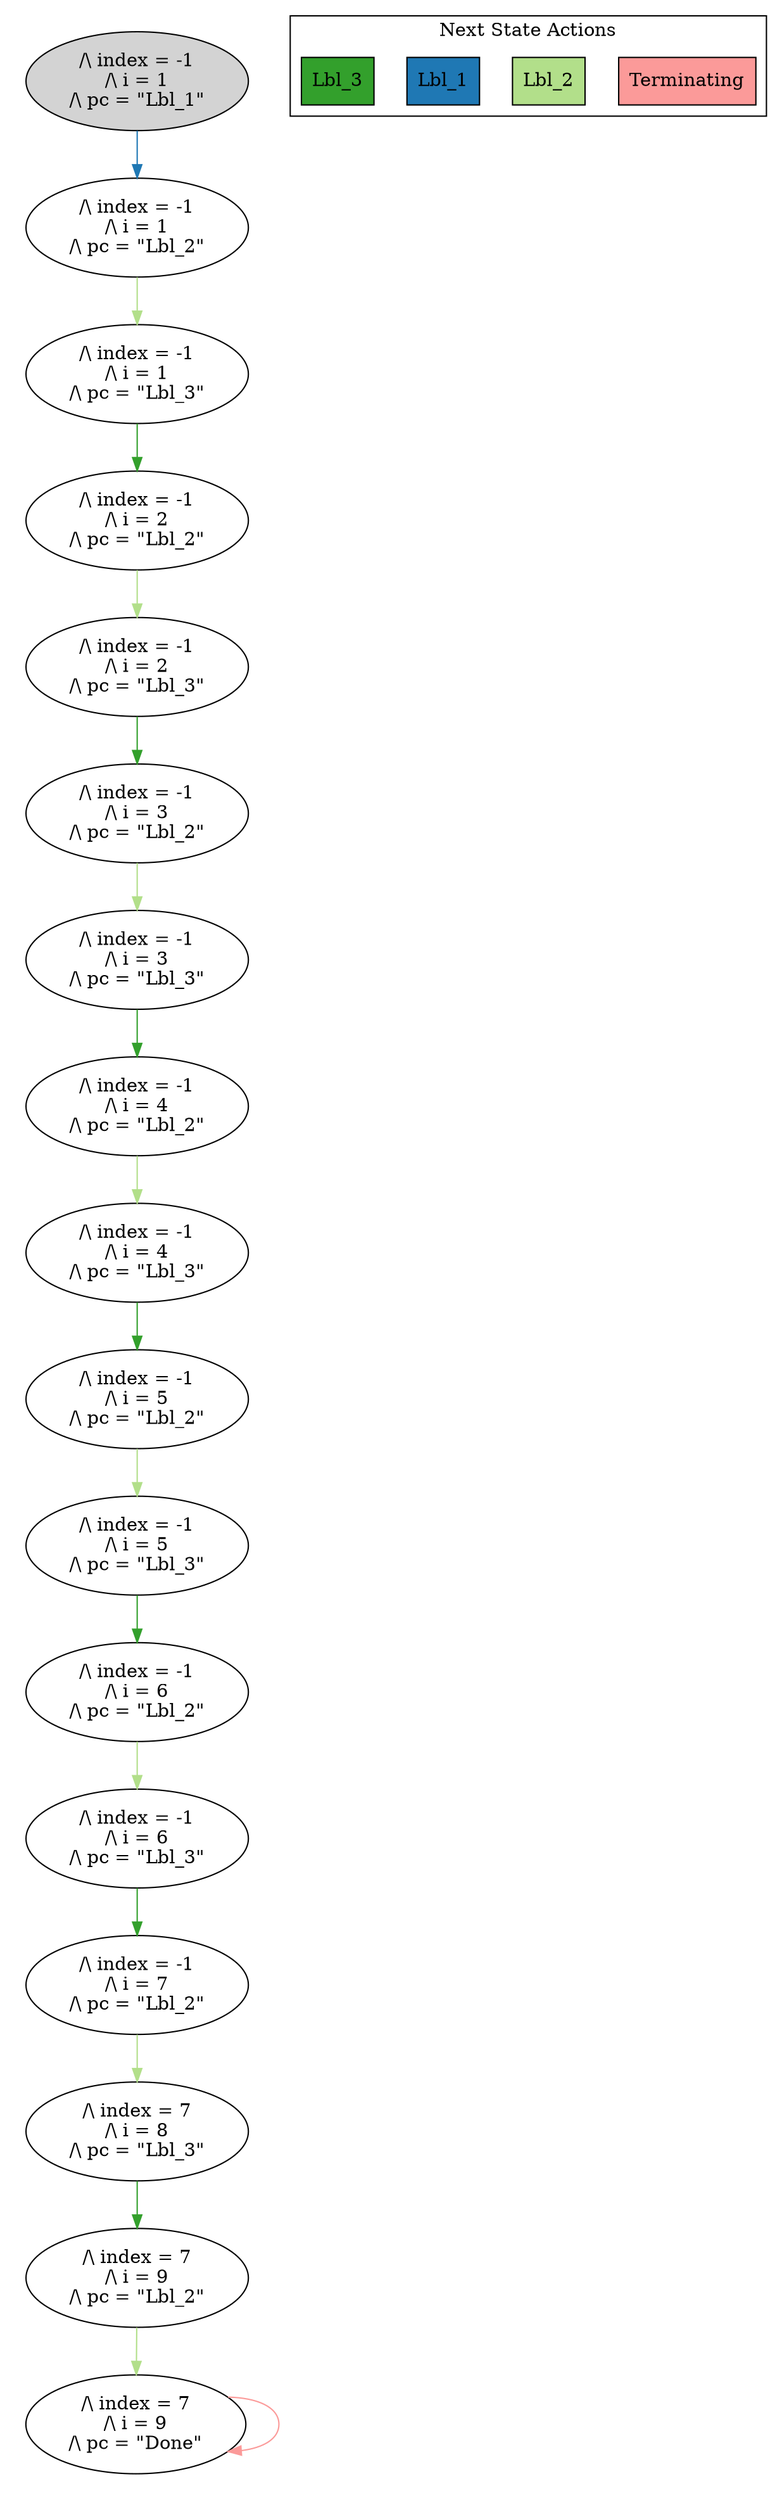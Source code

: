 strict digraph DiskGraph {
edge [colorscheme="paired12"]
nodesep=0.35;
subgraph cluster_graph {
color="white";
5487460754174930594 [label="/\\ index = -1\n/\\ i = 1\n/\\ pc = \"Lbl_1\"",style = filled]
5487460754174930594 -> 5450656891233286344 [label="",color="2",fontcolor="2"];
5450656891233286344 [label="/\\ index = -1\n/\\ i = 1\n/\\ pc = \"Lbl_2\""];
5450656891233286344 -> -6565451693727218123 [label="",color="3",fontcolor="3"];
-6565451693727218123 [label="/\\ index = -1\n/\\ i = 1\n/\\ pc = \"Lbl_3\""];
-6565451693727218123 -> 2992662017289044441 [label="",color="4",fontcolor="4"];
2992662017289044441 [label="/\\ index = -1\n/\\ i = 2\n/\\ pc = \"Lbl_2\""];
2992662017289044441 -> -4121257826120564956 [label="",color="3",fontcolor="3"];
-4121257826120564956 [label="/\\ index = -1\n/\\ i = 2\n/\\ pc = \"Lbl_3\""];
-4121257826120564956 -> -1897290963042035187 [label="",color="4",fontcolor="4"];
-1897290963042035187 [label="/\\ index = -1\n/\\ i = 3\n/\\ pc = \"Lbl_2\""];
-1897290963042035187 -> 787351497591203056 [label="",color="3",fontcolor="3"];
787351497591203056 [label="/\\ index = -1\n/\\ i = 3\n/\\ pc = \"Lbl_3\""];
787351497591203056 -> -1310255706803358725 [label="",color="4",fontcolor="4"];
-1310255706803358725 [label="/\\ index = -1\n/\\ i = 4\n/\\ pc = \"Lbl_2\""];
-1310255706803358725 -> 186691063456926982 [label="",color="3",fontcolor="3"];
186691063456926982 [label="/\\ index = -1\n/\\ i = 4\n/\\ pc = \"Lbl_3\""];
186691063456926982 -> 2446137068872394799 [label="",color="4",fontcolor="4"];
2446137068872394799 [label="/\\ index = -1\n/\\ i = 5\n/\\ pc = \"Lbl_2\""];
2446137068872394799 -> -3552170929443023150 [label="",color="3",fontcolor="3"];
-3552170929443023150 [label="/\\ index = -1\n/\\ i = 5\n/\\ pc = \"Lbl_3\""];
-3552170929443023150 -> 4890593755161301310 [label="",color="4",fontcolor="4"];
4890593755161301310 [label="/\\ index = -1\n/\\ i = 6\n/\\ pc = \"Lbl_2\""];
4890593755161301310 -> -6009865738679242813 [label="",color="3",fontcolor="3"];
-6009865738679242813 [label="/\\ index = -1\n/\\ i = 6\n/\\ pc = \"Lbl_3\""];
-6009865738679242813 -> -8071148930368189718 [label="",color="4",fontcolor="4"];
-8071148930368189718 [label="/\\ index = -1\n/\\ i = 7\n/\\ pc = \"Lbl_2\""];
-8071148930368189718 -> 67963940808275130 [label="",color="3",fontcolor="3"];
67963940808275130 [label="/\\ index = 7\n/\\ i = 8\n/\\ pc = \"Lbl_3\""];
67963940808275130 -> 2563774024713982355 [label="",color="4",fontcolor="4"];
2563774024713982355 [label="/\\ index = 7\n/\\ i = 9\n/\\ pc = \"Lbl_2\""];
2563774024713982355 -> -5497732549189432160 [label="",color="3",fontcolor="3"];
-5497732549189432160 [label="/\\ index = 7\n/\\ i = 9\n/\\ pc = \"Done\""];
-5497732549189432160 -> -5497732549189432160 [label="",color="5",fontcolor="5"];
{rank = same; 5487460754174930594;}
{rank = same; 5450656891233286344;}
{rank = same; -6565451693727218123;}
{rank = same; 2992662017289044441;}
{rank = same; -4121257826120564956;}
{rank = same; -1897290963042035187;}
{rank = same; 787351497591203056;}
{rank = same; -1310255706803358725;}
{rank = same; 186691063456926982;}
{rank = same; 2446137068872394799;}
{rank = same; -3552170929443023150;}
{rank = same; 4890593755161301310;}
{rank = same; -6009865738679242813;}
{rank = same; -8071148930368189718;}
{rank = same; 67963940808275130;}
{rank = same; 2563774024713982355;}
{rank = same; -5497732549189432160;}
}
subgraph cluster_legend {graph[style=bold];label = "Next State Actions" style="solid"
node [ labeljust="l",colorscheme="paired12",style=filled,shape=record ]
Terminating [label="Terminating",fillcolor=5]
Lbl_2 [label="Lbl_2",fillcolor=3]
Lbl_1 [label="Lbl_1",fillcolor=2]
Lbl_3 [label="Lbl_3",fillcolor=4]
}}